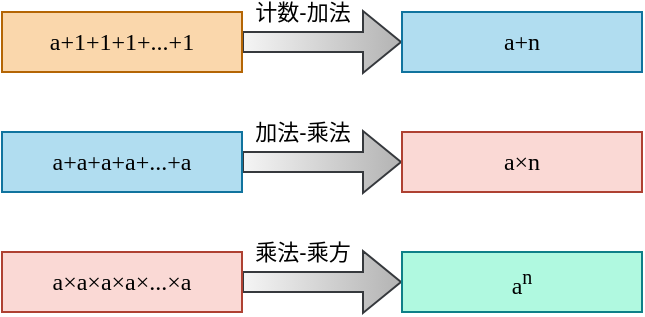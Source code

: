 <mxfile version="22.1.16" type="device">
  <diagram name="Page-1" id="0areRLZVoafg6nOJh6yr">
    <mxGraphModel dx="558" dy="383" grid="1" gridSize="10" guides="1" tooltips="1" connect="1" arrows="1" fold="1" page="1" pageScale="1" pageWidth="850" pageHeight="1100" math="0" shadow="0">
      <root>
        <mxCell id="0" />
        <mxCell id="1" parent="0" />
        <mxCell id="usIx3TbKLvzMb5DBsSqO-3" value="" style="edgeStyle=orthogonalEdgeStyle;rounded=0;orthogonalLoop=1;jettySize=auto;html=1;shape=flexArrow;fillColor=#f5f5f5;gradientColor=#b3b3b3;strokeColor=#36393d;gradientDirection=east;" parent="1" source="usIx3TbKLvzMb5DBsSqO-1" target="usIx3TbKLvzMb5DBsSqO-2" edge="1">
          <mxGeometry relative="1" as="geometry" />
        </mxCell>
        <mxCell id="usIx3TbKLvzMb5DBsSqO-4" value="计数-加法" style="edgeLabel;html=1;align=center;verticalAlign=middle;resizable=0;points=[];" parent="usIx3TbKLvzMb5DBsSqO-3" vertex="1" connectable="0">
          <mxGeometry x="-0.074" relative="1" as="geometry">
            <mxPoint x="-7" y="-15" as="offset" />
          </mxGeometry>
        </mxCell>
        <mxCell id="usIx3TbKLvzMb5DBsSqO-1" value="a+1+1+1+...+1" style="text;html=1;strokeColor=#b46504;fillColor=#fad7ac;align=center;verticalAlign=middle;whiteSpace=wrap;rounded=0;fontFamily=Comic Sans MS;" parent="1" vertex="1">
          <mxGeometry x="120" y="190" width="120" height="30" as="geometry" />
        </mxCell>
        <mxCell id="usIx3TbKLvzMb5DBsSqO-2" value="a+n" style="text;html=1;strokeColor=#10739e;fillColor=#b1ddf0;align=center;verticalAlign=middle;whiteSpace=wrap;rounded=0;fontFamily=Comic Sans MS;" parent="1" vertex="1">
          <mxGeometry x="320" y="190" width="120" height="30" as="geometry" />
        </mxCell>
        <mxCell id="usIx3TbKLvzMb5DBsSqO-7" value="" style="edgeStyle=orthogonalEdgeStyle;rounded=0;orthogonalLoop=1;jettySize=auto;html=1;shape=flexArrow;fillColor=#f5f5f5;gradientColor=#b3b3b3;strokeColor=#36393d;gradientDirection=east;" parent="1" source="usIx3TbKLvzMb5DBsSqO-5" target="usIx3TbKLvzMb5DBsSqO-6" edge="1">
          <mxGeometry relative="1" as="geometry" />
        </mxCell>
        <mxCell id="usIx3TbKLvzMb5DBsSqO-8" value="加法-乘法" style="edgeLabel;html=1;align=center;verticalAlign=middle;resizable=0;points=[];" parent="usIx3TbKLvzMb5DBsSqO-7" vertex="1" connectable="0">
          <mxGeometry x="-0.04" relative="1" as="geometry">
            <mxPoint x="-9" y="-15" as="offset" />
          </mxGeometry>
        </mxCell>
        <mxCell id="usIx3TbKLvzMb5DBsSqO-5" value="a+a+a+a+...+a" style="text;html=1;strokeColor=#10739e;fillColor=#b1ddf0;align=center;verticalAlign=middle;whiteSpace=wrap;rounded=0;fontFamily=Comic Sans MS;" parent="1" vertex="1">
          <mxGeometry x="120" y="250" width="120" height="30" as="geometry" />
        </mxCell>
        <mxCell id="usIx3TbKLvzMb5DBsSqO-6" value="&lt;font&gt;a×n&lt;/font&gt;" style="text;html=1;strokeColor=#ae4132;fillColor=#fad9d5;align=center;verticalAlign=middle;whiteSpace=wrap;rounded=0;fontFamily=Comic Sans MS;" parent="1" vertex="1">
          <mxGeometry x="320" y="250" width="120" height="30" as="geometry" />
        </mxCell>
        <mxCell id="usIx3TbKLvzMb5DBsSqO-11" value="" style="edgeStyle=orthogonalEdgeStyle;rounded=0;orthogonalLoop=1;jettySize=auto;html=1;shape=flexArrow;fillColor=#f5f5f5;gradientColor=#b3b3b3;strokeColor=#36393d;gradientDirection=east;" parent="1" source="usIx3TbKLvzMb5DBsSqO-9" target="usIx3TbKLvzMb5DBsSqO-10" edge="1">
          <mxGeometry relative="1" as="geometry" />
        </mxCell>
        <mxCell id="usIx3TbKLvzMb5DBsSqO-12" value="乘法-乘方" style="edgeLabel;html=1;align=center;verticalAlign=middle;resizable=0;points=[];" parent="usIx3TbKLvzMb5DBsSqO-11" vertex="1" connectable="0">
          <mxGeometry x="-0.022" y="-1" relative="1" as="geometry">
            <mxPoint x="-9" y="-16" as="offset" />
          </mxGeometry>
        </mxCell>
        <mxCell id="usIx3TbKLvzMb5DBsSqO-9" value="&lt;font&gt;a×a×a×a×...×a&lt;/font&gt;" style="text;html=1;strokeColor=#ae4132;fillColor=#fad9d5;align=center;verticalAlign=middle;whiteSpace=wrap;rounded=0;fontFamily=Comic Sans MS;" parent="1" vertex="1">
          <mxGeometry x="120" y="310" width="120" height="30" as="geometry" />
        </mxCell>
        <mxCell id="usIx3TbKLvzMb5DBsSqO-10" value="&lt;font&gt;a&lt;sup&gt;n&lt;/sup&gt;&lt;/font&gt;" style="text;html=1;strokeColor=#0E8088;fillColor=#B0F9E0;align=center;verticalAlign=middle;whiteSpace=wrap;rounded=0;fontFamily=Comic Sans MS;gradientColor=none;" parent="1" vertex="1">
          <mxGeometry x="320" y="310" width="120" height="30" as="geometry" />
        </mxCell>
      </root>
    </mxGraphModel>
  </diagram>
</mxfile>

